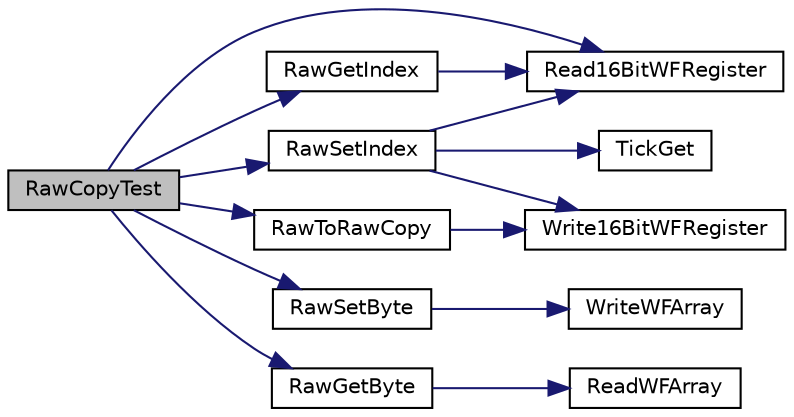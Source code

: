 digraph "RawCopyTest"
{
  edge [fontname="Helvetica",fontsize="10",labelfontname="Helvetica",labelfontsize="10"];
  node [fontname="Helvetica",fontsize="10",shape=record];
  rankdir="LR";
  Node1 [label="RawCopyTest",height=0.2,width=0.4,color="black", fillcolor="grey75", style="filled", fontcolor="black"];
  Node1 -> Node2 [color="midnightblue",fontsize="10",style="solid",fontname="Helvetica"];
  Node2 [label="Read16BitWFRegister",height=0.2,width=0.4,color="black", fillcolor="white", style="filled",URL="$_w_f_driver_prv_8h.html#a0bf9eb8a56860f2fccbf68f53ca8eb46"];
  Node1 -> Node3 [color="midnightblue",fontsize="10",style="solid",fontname="Helvetica"];
  Node3 [label="RawSetIndex",height=0.2,width=0.4,color="black", fillcolor="white", style="filled",URL="$_w_f_driver_raw__24_g_8c.html#a0992ec8558dd60d4d002ea18d557dcdc"];
  Node3 -> Node4 [color="midnightblue",fontsize="10",style="solid",fontname="Helvetica"];
  Node4 [label="Write16BitWFRegister",height=0.2,width=0.4,color="black", fillcolor="white", style="filled",URL="$_w_f_driver_prv_8h.html#a914c1bea2233e373d5f6180b0be32b03"];
  Node3 -> Node5 [color="midnightblue",fontsize="10",style="solid",fontname="Helvetica"];
  Node5 [label="TickGet",height=0.2,width=0.4,color="black", fillcolor="white", style="filled",URL="$_tick_8h.html#a035d1d3f8afdca7abedf588ee1b20af0"];
  Node3 -> Node2 [color="midnightblue",fontsize="10",style="solid",fontname="Helvetica"];
  Node1 -> Node6 [color="midnightblue",fontsize="10",style="solid",fontname="Helvetica"];
  Node6 [label="RawGetIndex",height=0.2,width=0.4,color="black", fillcolor="white", style="filled",URL="$_w_f_driver_raw__24_g_8c.html#ae711345d8d026efc0855febcaf41f7d0"];
  Node6 -> Node2 [color="midnightblue",fontsize="10",style="solid",fontname="Helvetica"];
  Node1 -> Node7 [color="midnightblue",fontsize="10",style="solid",fontname="Helvetica"];
  Node7 [label="RawSetByte",height=0.2,width=0.4,color="black", fillcolor="white", style="filled",URL="$_w_f_driver_raw__24_g_8c.html#a080df0a533459a28bfccb89781df5e3a"];
  Node7 -> Node8 [color="midnightblue",fontsize="10",style="solid",fontname="Helvetica"];
  Node8 [label="WriteWFArray",height=0.2,width=0.4,color="black", fillcolor="white", style="filled",URL="$_w_f_driver_prv_8h.html#a69e34fc74d382dcee04fe866032c3721"];
  Node1 -> Node9 [color="midnightblue",fontsize="10",style="solid",fontname="Helvetica"];
  Node9 [label="RawGetByte",height=0.2,width=0.4,color="black", fillcolor="white", style="filled",URL="$_w_f_driver_raw__24_g_8c.html#a0f9f450b78d964f8b34c2f3d50472527"];
  Node9 -> Node10 [color="midnightblue",fontsize="10",style="solid",fontname="Helvetica"];
  Node10 [label="ReadWFArray",height=0.2,width=0.4,color="black", fillcolor="white", style="filled",URL="$_w_f_driver_prv_8h.html#ab01f171165bfff9b15b269ac4c4c5574"];
  Node1 -> Node11 [color="midnightblue",fontsize="10",style="solid",fontname="Helvetica"];
  Node11 [label="RawToRawCopy",height=0.2,width=0.4,color="black", fillcolor="white", style="filled",URL="$_w_f_driver_raw__24_g_8c.html#af845c35f81d46c86655b5030f78b411f"];
  Node11 -> Node4 [color="midnightblue",fontsize="10",style="solid",fontname="Helvetica"];
}
